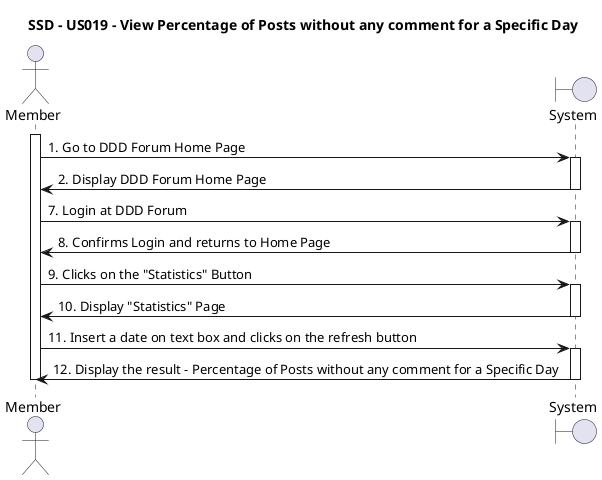@startuml US019-SSD
title SSD - US019 - View Percentage of Posts without any comment for a Specific Day

actor Member
boundary System

activate Member
Member -> System: 1. Go to DDD Forum Home Page
activate System
System -> Member: 2. Display DDD Forum Home Page
deactivate System
Member -> System: 7. Login at DDD Forum

activate System
System -> Member: 8. Confirms Login and returns to Home Page
deactivate System

Member -> System: 9. Clicks on the "Statistics" Button

activate System
System -> Member: 10. Display "Statistics" Page
deactivate System

Member -> System: 11. Insert a date on text box and clicks on the refresh button

activate System
System -> Member: 12. Display the result - Percentage of Posts without any comment for a Specific Day
deactivate System
deactivate Member

@enduml